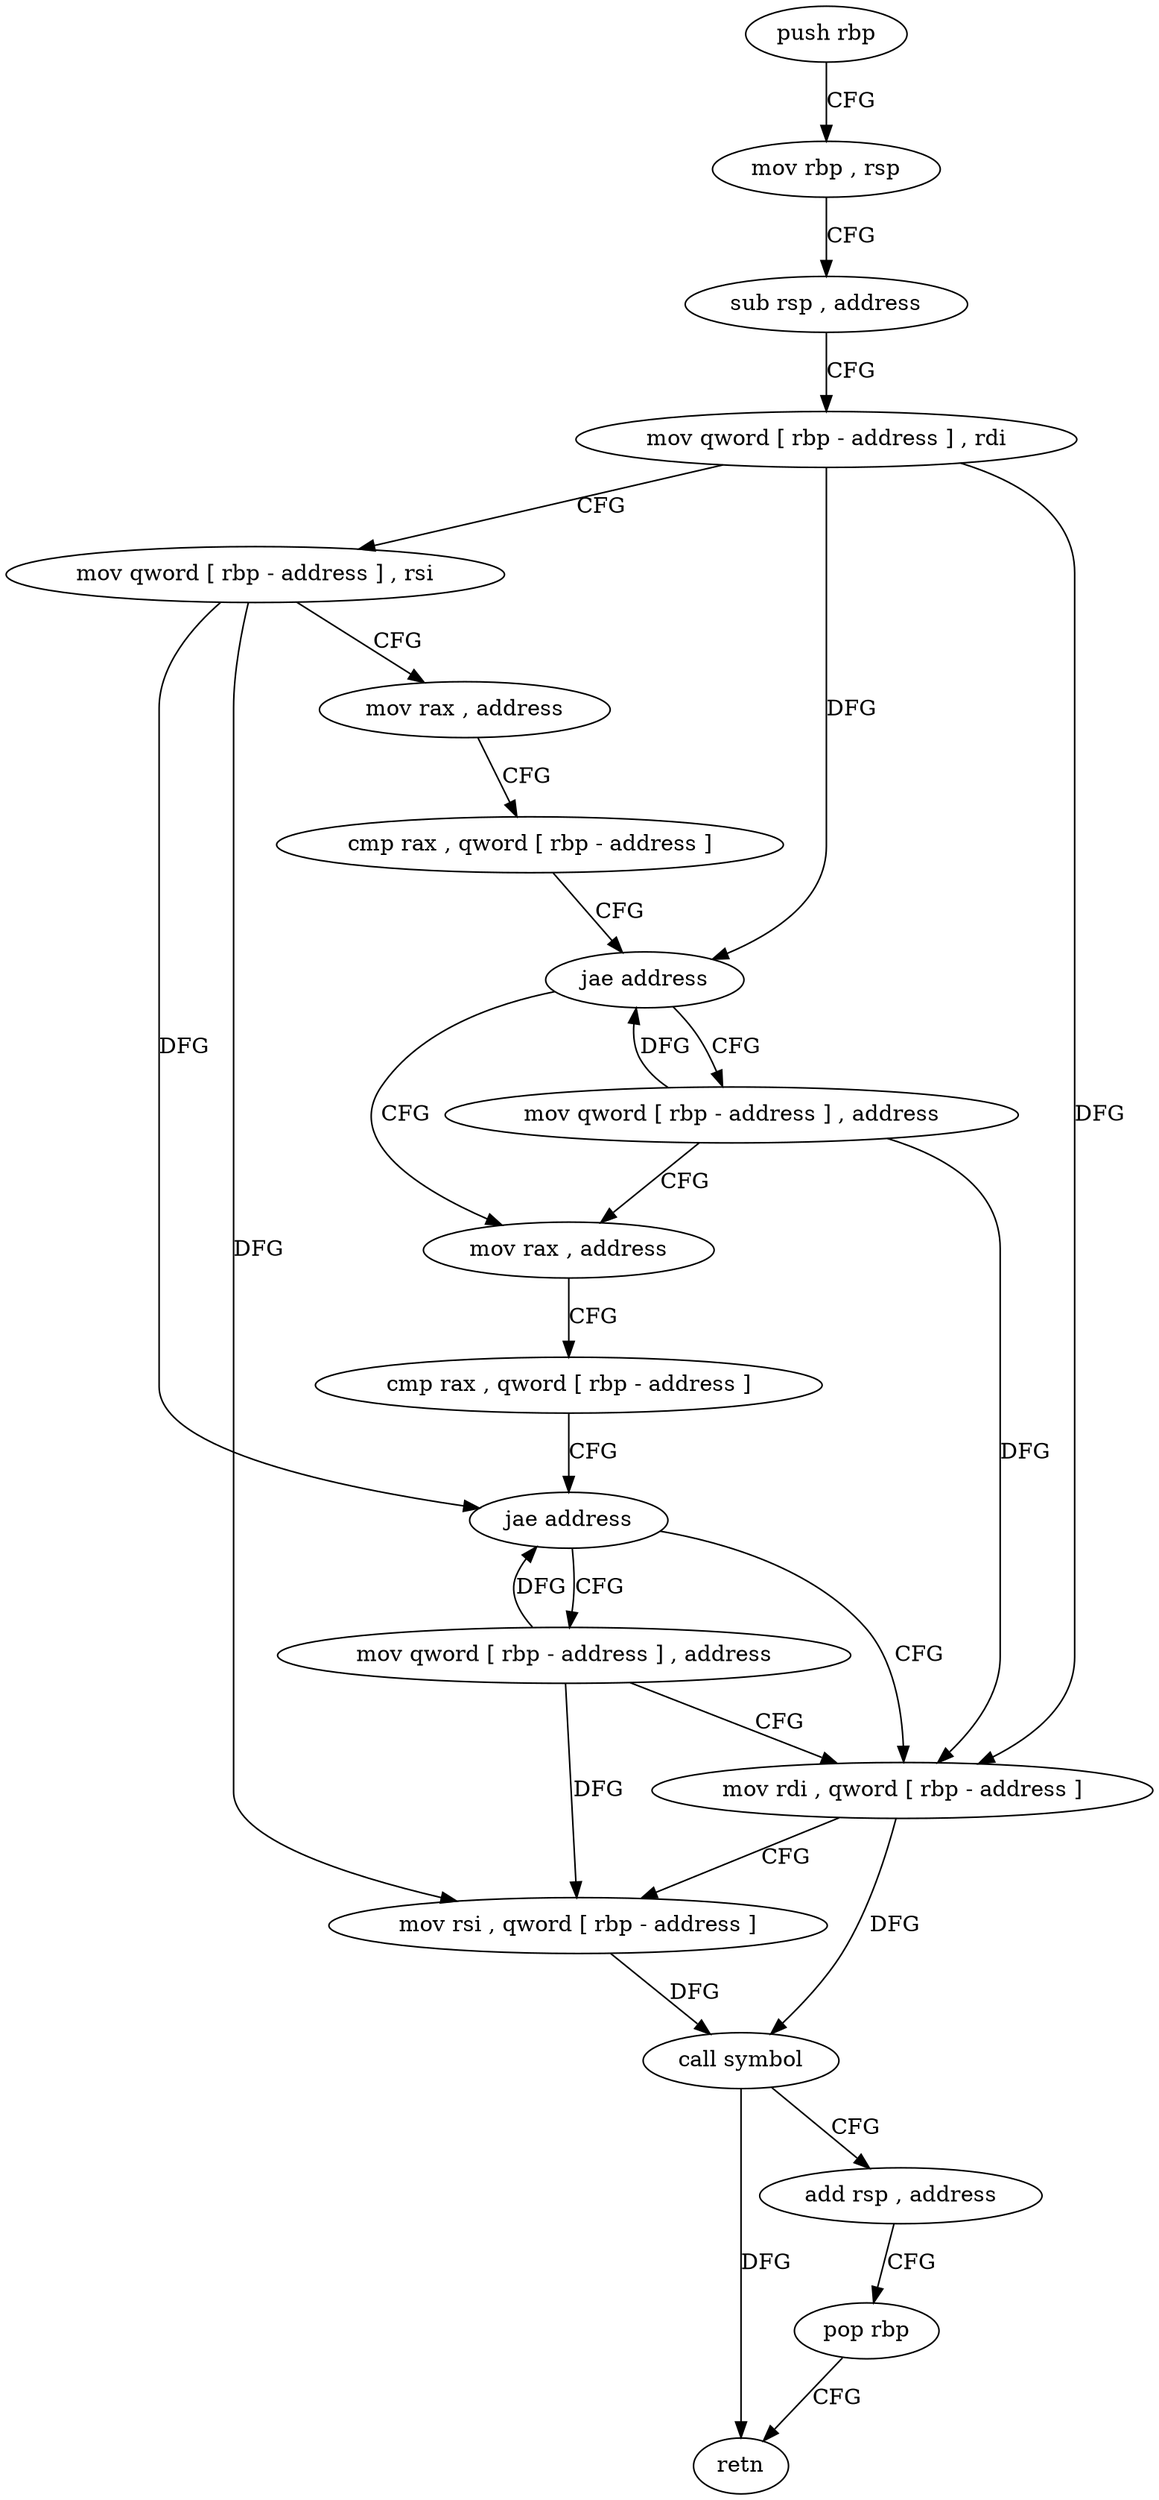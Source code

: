 digraph "func" {
"4212736" [label = "push rbp" ]
"4212737" [label = "mov rbp , rsp" ]
"4212740" [label = "sub rsp , address" ]
"4212744" [label = "mov qword [ rbp - address ] , rdi" ]
"4212748" [label = "mov qword [ rbp - address ] , rsi" ]
"4212752" [label = "mov rax , address" ]
"4212759" [label = "cmp rax , qword [ rbp - address ]" ]
"4212763" [label = "jae address" ]
"4212777" [label = "mov rax , address" ]
"4212769" [label = "mov qword [ rbp - address ] , address" ]
"4212784" [label = "cmp rax , qword [ rbp - address ]" ]
"4212788" [label = "jae address" ]
"4212802" [label = "mov rdi , qword [ rbp - address ]" ]
"4212794" [label = "mov qword [ rbp - address ] , address" ]
"4212806" [label = "mov rsi , qword [ rbp - address ]" ]
"4212810" [label = "call symbol" ]
"4212815" [label = "add rsp , address" ]
"4212819" [label = "pop rbp" ]
"4212820" [label = "retn" ]
"4212736" -> "4212737" [ label = "CFG" ]
"4212737" -> "4212740" [ label = "CFG" ]
"4212740" -> "4212744" [ label = "CFG" ]
"4212744" -> "4212748" [ label = "CFG" ]
"4212744" -> "4212763" [ label = "DFG" ]
"4212744" -> "4212802" [ label = "DFG" ]
"4212748" -> "4212752" [ label = "CFG" ]
"4212748" -> "4212788" [ label = "DFG" ]
"4212748" -> "4212806" [ label = "DFG" ]
"4212752" -> "4212759" [ label = "CFG" ]
"4212759" -> "4212763" [ label = "CFG" ]
"4212763" -> "4212777" [ label = "CFG" ]
"4212763" -> "4212769" [ label = "CFG" ]
"4212777" -> "4212784" [ label = "CFG" ]
"4212769" -> "4212777" [ label = "CFG" ]
"4212769" -> "4212763" [ label = "DFG" ]
"4212769" -> "4212802" [ label = "DFG" ]
"4212784" -> "4212788" [ label = "CFG" ]
"4212788" -> "4212802" [ label = "CFG" ]
"4212788" -> "4212794" [ label = "CFG" ]
"4212802" -> "4212806" [ label = "CFG" ]
"4212802" -> "4212810" [ label = "DFG" ]
"4212794" -> "4212802" [ label = "CFG" ]
"4212794" -> "4212788" [ label = "DFG" ]
"4212794" -> "4212806" [ label = "DFG" ]
"4212806" -> "4212810" [ label = "DFG" ]
"4212810" -> "4212815" [ label = "CFG" ]
"4212810" -> "4212820" [ label = "DFG" ]
"4212815" -> "4212819" [ label = "CFG" ]
"4212819" -> "4212820" [ label = "CFG" ]
}
